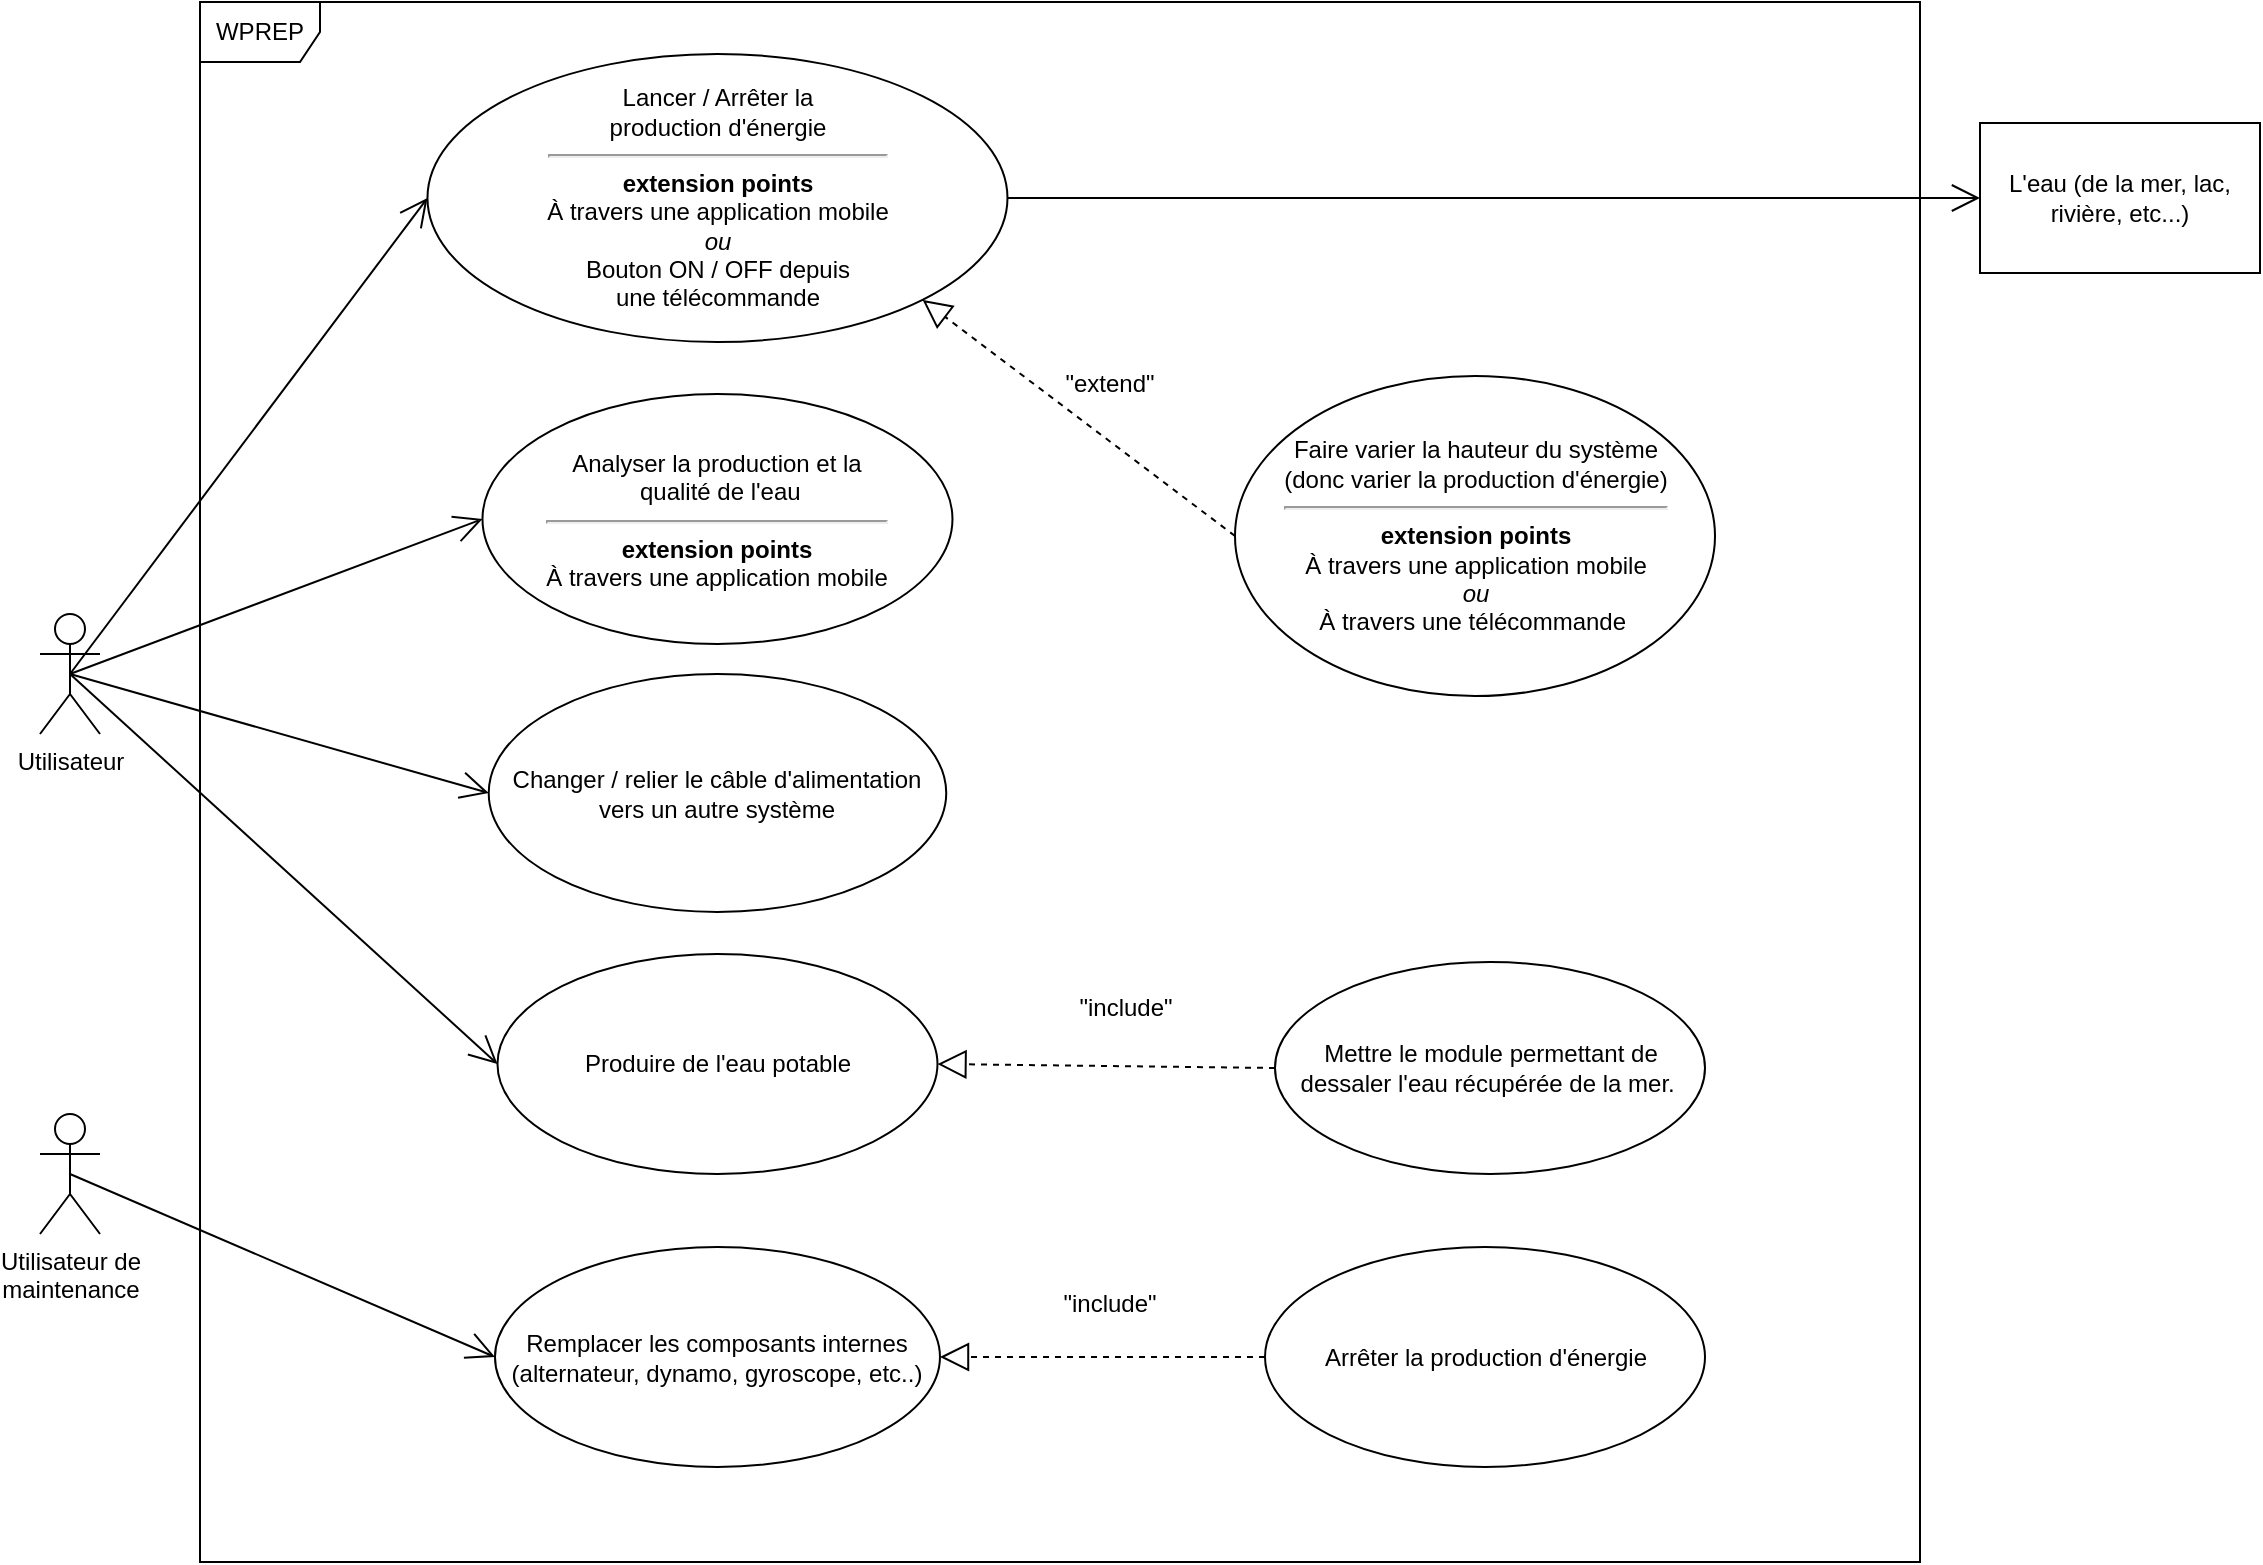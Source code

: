 <mxfile version="22.0.2" type="github">
  <diagram name="Page-1" id="awjIvfAWneC6x8_VFzm_">
    <mxGraphModel dx="2066" dy="1145" grid="1" gridSize="10" guides="1" tooltips="1" connect="1" arrows="1" fold="1" page="1" pageScale="1" pageWidth="1169" pageHeight="827" math="0" shadow="0">
      <root>
        <mxCell id="0" />
        <mxCell id="1" parent="0" />
        <mxCell id="fDYu6ILV5QKD3DeEHDc2-1" value="WPREP" style="shape=umlFrame;whiteSpace=wrap;html=1;pointerEvents=0;" parent="1" vertex="1">
          <mxGeometry x="130" y="24" width="860" height="780" as="geometry" />
        </mxCell>
        <mxCell id="fDYu6ILV5QKD3DeEHDc2-2" value="Utilisateur" style="shape=umlActor;verticalLabelPosition=bottom;verticalAlign=top;html=1;outlineConnect=0;" parent="1" vertex="1">
          <mxGeometry x="50" y="330" width="30" height="60" as="geometry" />
        </mxCell>
        <mxCell id="fDYu6ILV5QKD3DeEHDc2-5" value="Utilisateur de &lt;br&gt;maintenance" style="shape=umlActor;verticalLabelPosition=bottom;verticalAlign=top;html=1;outlineConnect=0;" parent="1" vertex="1">
          <mxGeometry x="50" y="580" width="30" height="60" as="geometry" />
        </mxCell>
        <mxCell id="fDYu6ILV5QKD3DeEHDc2-7" value="" style="endArrow=open;endFill=1;endSize=12;html=1;rounded=0;entryX=0;entryY=0.5;entryDx=0;entryDy=0;exitX=0.5;exitY=0.5;exitDx=0;exitDy=0;exitPerimeter=0;" parent="1" source="fDYu6ILV5QKD3DeEHDc2-2" target="fDYu6ILV5QKD3DeEHDc2-8" edge="1">
          <mxGeometry width="160" relative="1" as="geometry">
            <mxPoint x="120" y="257" as="sourcePoint" />
            <mxPoint x="380" y="270" as="targetPoint" />
          </mxGeometry>
        </mxCell>
        <mxCell id="fDYu6ILV5QKD3DeEHDc2-8" value="Lancer / Arrêter la &lt;br&gt;production d&#39;énergie&lt;br&gt;&lt;hr&gt;&lt;b&gt;extension points&lt;/b&gt;&lt;br&gt;À&amp;nbsp;travers une application mobile&lt;br&gt;&lt;i&gt;ou&lt;br&gt;&lt;/i&gt;Bouton ON / OFF depuis &lt;br&gt;une télécommande" style="ellipse;whiteSpace=wrap;html=1;" parent="1" vertex="1">
          <mxGeometry x="243.74" y="50" width="290" height="144" as="geometry" />
        </mxCell>
        <mxCell id="fDYu6ILV5QKD3DeEHDc2-9" value="L&#39;eau (de la mer, lac, rivière, etc...)" style="rounded=0;whiteSpace=wrap;html=1;" parent="1" vertex="1">
          <mxGeometry x="1020" y="84.5" width="140" height="75" as="geometry" />
        </mxCell>
        <mxCell id="fDYu6ILV5QKD3DeEHDc2-10" value="" style="endArrow=open;endFill=1;endSize=12;html=1;rounded=0;exitX=1;exitY=0.5;exitDx=0;exitDy=0;" parent="1" source="fDYu6ILV5QKD3DeEHDc2-8" target="fDYu6ILV5QKD3DeEHDc2-9" edge="1">
          <mxGeometry width="160" relative="1" as="geometry">
            <mxPoint x="650" y="295" as="sourcePoint" />
            <mxPoint x="1000" y="365" as="targetPoint" />
          </mxGeometry>
        </mxCell>
        <mxCell id="fDYu6ILV5QKD3DeEHDc2-13" value="Faire varier la hauteur du système &lt;br&gt;(donc varier la production d&#39;énergie)&lt;br style=&quot;border-color: var(--border-color);&quot;&gt;&lt;hr style=&quot;border-color: var(--border-color);&quot;&gt;&lt;b style=&quot;border-color: var(--border-color);&quot;&gt;extension points&lt;/b&gt;&lt;br style=&quot;border-color: var(--border-color);&quot;&gt;À&amp;nbsp;travers une application mobile&lt;br&gt;&lt;i style=&quot;border-color: var(--border-color);&quot;&gt;ou&lt;br style=&quot;border-color: var(--border-color);&quot;&gt;&lt;/i&gt;À&amp;nbsp;travers une télécommande&amp;nbsp;" style="ellipse;whiteSpace=wrap;html=1;" parent="1" vertex="1">
          <mxGeometry x="647.5" y="211" width="240" height="160" as="geometry" />
        </mxCell>
        <mxCell id="fDYu6ILV5QKD3DeEHDc2-14" value="" style="endArrow=block;dashed=1;endFill=0;endSize=12;html=1;rounded=0;entryX=1;entryY=1;entryDx=0;entryDy=0;exitX=0;exitY=0.5;exitDx=0;exitDy=0;" parent="1" source="fDYu6ILV5QKD3DeEHDc2-13" target="fDYu6ILV5QKD3DeEHDc2-8" edge="1">
          <mxGeometry width="160" relative="1" as="geometry">
            <mxPoint x="867" y="388" as="sourcePoint" />
            <mxPoint x="530" y="358" as="targetPoint" />
          </mxGeometry>
        </mxCell>
        <mxCell id="fDYu6ILV5QKD3DeEHDc2-15" value="&quot;extend&quot;" style="text;html=1;strokeColor=none;fillColor=none;align=center;verticalAlign=middle;whiteSpace=wrap;rounded=0;" parent="1" vertex="1">
          <mxGeometry x="555" y="200" width="60" height="30" as="geometry" />
        </mxCell>
        <mxCell id="fDYu6ILV5QKD3DeEHDc2-16" value="Remplacer les composants internes (alternateur, dynamo, gyroscope, etc..)" style="ellipse;whiteSpace=wrap;html=1;" parent="1" vertex="1">
          <mxGeometry x="277.49" y="646.5" width="222.5" height="110" as="geometry" />
        </mxCell>
        <mxCell id="fDYu6ILV5QKD3DeEHDc2-17" value="" style="endArrow=open;endFill=1;endSize=12;html=1;rounded=0;entryX=0;entryY=0.5;entryDx=0;entryDy=0;exitX=0.5;exitY=0.5;exitDx=0;exitDy=0;exitPerimeter=0;" parent="1" source="fDYu6ILV5QKD3DeEHDc2-5" target="fDYu6ILV5QKD3DeEHDc2-16" edge="1">
          <mxGeometry width="160" relative="1" as="geometry">
            <mxPoint x="85" y="544" as="sourcePoint" />
            <mxPoint x="335" y="602" as="targetPoint" />
          </mxGeometry>
        </mxCell>
        <mxCell id="fDYu6ILV5QKD3DeEHDc2-19" value="Analyser la production et la&lt;br&gt;&amp;nbsp;qualité de l&#39;eau&lt;br&gt;&lt;hr&gt;&lt;b&gt;extension points&lt;/b&gt;&lt;br&gt;À&amp;nbsp;travers une application mobile" style="ellipse;whiteSpace=wrap;html=1;" parent="1" vertex="1">
          <mxGeometry x="271.24" y="220" width="235" height="125" as="geometry" />
        </mxCell>
        <mxCell id="fDYu6ILV5QKD3DeEHDc2-20" value="" style="endArrow=open;endFill=1;endSize=12;html=1;rounded=0;entryX=0;entryY=0.5;entryDx=0;entryDy=0;exitX=0.5;exitY=0.5;exitDx=0;exitDy=0;exitPerimeter=0;" parent="1" source="fDYu6ILV5QKD3DeEHDc2-2" target="fDYu6ILV5QKD3DeEHDc2-19" edge="1">
          <mxGeometry width="160" relative="1" as="geometry">
            <mxPoint x="80" y="370" as="sourcePoint" />
            <mxPoint x="358" y="254" as="targetPoint" />
          </mxGeometry>
        </mxCell>
        <mxCell id="fDYu6ILV5QKD3DeEHDc2-23" value="&quot;include&quot;" style="text;html=1;strokeColor=none;fillColor=none;align=center;verticalAlign=middle;whiteSpace=wrap;rounded=0;" parent="1" vertex="1">
          <mxGeometry x="554.5" y="660" width="60" height="30" as="geometry" />
        </mxCell>
        <mxCell id="fDYu6ILV5QKD3DeEHDc2-24" value="Produire de l&#39;eau potable" style="ellipse;whiteSpace=wrap;html=1;" parent="1" vertex="1">
          <mxGeometry x="278.74" y="500" width="220" height="110" as="geometry" />
        </mxCell>
        <mxCell id="fDYu6ILV5QKD3DeEHDc2-26" value="" style="endArrow=open;endFill=1;endSize=12;html=1;rounded=0;entryX=0;entryY=0.5;entryDx=0;entryDy=0;exitX=0.5;exitY=0.5;exitDx=0;exitDy=0;exitPerimeter=0;" parent="1" source="fDYu6ILV5QKD3DeEHDc2-2" target="fDYu6ILV5QKD3DeEHDc2-24" edge="1">
          <mxGeometry width="160" relative="1" as="geometry">
            <mxPoint x="75" y="370" as="sourcePoint" />
            <mxPoint x="340" y="303" as="targetPoint" />
          </mxGeometry>
        </mxCell>
        <mxCell id="fDYu6ILV5QKD3DeEHDc2-27" value="Mettre le module permettant de dessaler l&#39;eau récupérée de la mer.&amp;nbsp;" style="ellipse;whiteSpace=wrap;html=1;" parent="1" vertex="1">
          <mxGeometry x="667.5" y="504" width="215" height="106" as="geometry" />
        </mxCell>
        <mxCell id="fDYu6ILV5QKD3DeEHDc2-28" value="&quot;include&quot;" style="text;html=1;strokeColor=none;fillColor=none;align=center;verticalAlign=middle;whiteSpace=wrap;rounded=0;" parent="1" vertex="1">
          <mxGeometry x="562.5" y="512" width="60" height="30" as="geometry" />
        </mxCell>
        <mxCell id="fDYu6ILV5QKD3DeEHDc2-29" value="" style="endArrow=block;dashed=1;endFill=0;endSize=12;html=1;rounded=0;entryX=1;entryY=0.5;entryDx=0;entryDy=0;exitX=0;exitY=0.5;exitDx=0;exitDy=0;" parent="1" source="fDYu6ILV5QKD3DeEHDc2-27" target="fDYu6ILV5QKD3DeEHDc2-24" edge="1">
          <mxGeometry width="160" relative="1" as="geometry">
            <mxPoint x="714.5" y="614" as="sourcePoint" />
            <mxPoint x="592.5" y="542" as="targetPoint" />
          </mxGeometry>
        </mxCell>
        <mxCell id="kDVBa5YD0LI2MKwGcNI6-2" value="Arrêter la production d&#39;énergie" style="ellipse;whiteSpace=wrap;html=1;" parent="1" vertex="1">
          <mxGeometry x="662.5" y="646.5" width="220" height="110" as="geometry" />
        </mxCell>
        <mxCell id="kDVBa5YD0LI2MKwGcNI6-3" value="Changer / relier le câble d&#39;alimentation vers un autre système" style="ellipse;whiteSpace=wrap;html=1;" parent="1" vertex="1">
          <mxGeometry x="274.36" y="360" width="228.76" height="119" as="geometry" />
        </mxCell>
        <mxCell id="kDVBa5YD0LI2MKwGcNI6-4" value="" style="endArrow=open;endFill=1;endSize=12;html=1;rounded=0;entryX=0;entryY=0.5;entryDx=0;entryDy=0;exitX=0.5;exitY=0.5;exitDx=0;exitDy=0;exitPerimeter=0;" parent="1" source="fDYu6ILV5QKD3DeEHDc2-2" target="kDVBa5YD0LI2MKwGcNI6-3" edge="1">
          <mxGeometry width="160" relative="1" as="geometry">
            <mxPoint x="100" y="317" as="sourcePoint" />
            <mxPoint x="314" y="512" as="targetPoint" />
          </mxGeometry>
        </mxCell>
        <mxCell id="kDVBa5YD0LI2MKwGcNI6-5" value="" style="endArrow=block;dashed=1;endFill=0;endSize=12;html=1;rounded=0;entryX=1;entryY=0.5;entryDx=0;entryDy=0;exitX=0;exitY=0.5;exitDx=0;exitDy=0;" parent="1" source="kDVBa5YD0LI2MKwGcNI6-2" target="fDYu6ILV5QKD3DeEHDc2-16" edge="1">
          <mxGeometry width="160" relative="1" as="geometry">
            <mxPoint x="669.5" y="742" as="sourcePoint" />
            <mxPoint x="500.5" y="740" as="targetPoint" />
          </mxGeometry>
        </mxCell>
      </root>
    </mxGraphModel>
  </diagram>
</mxfile>
